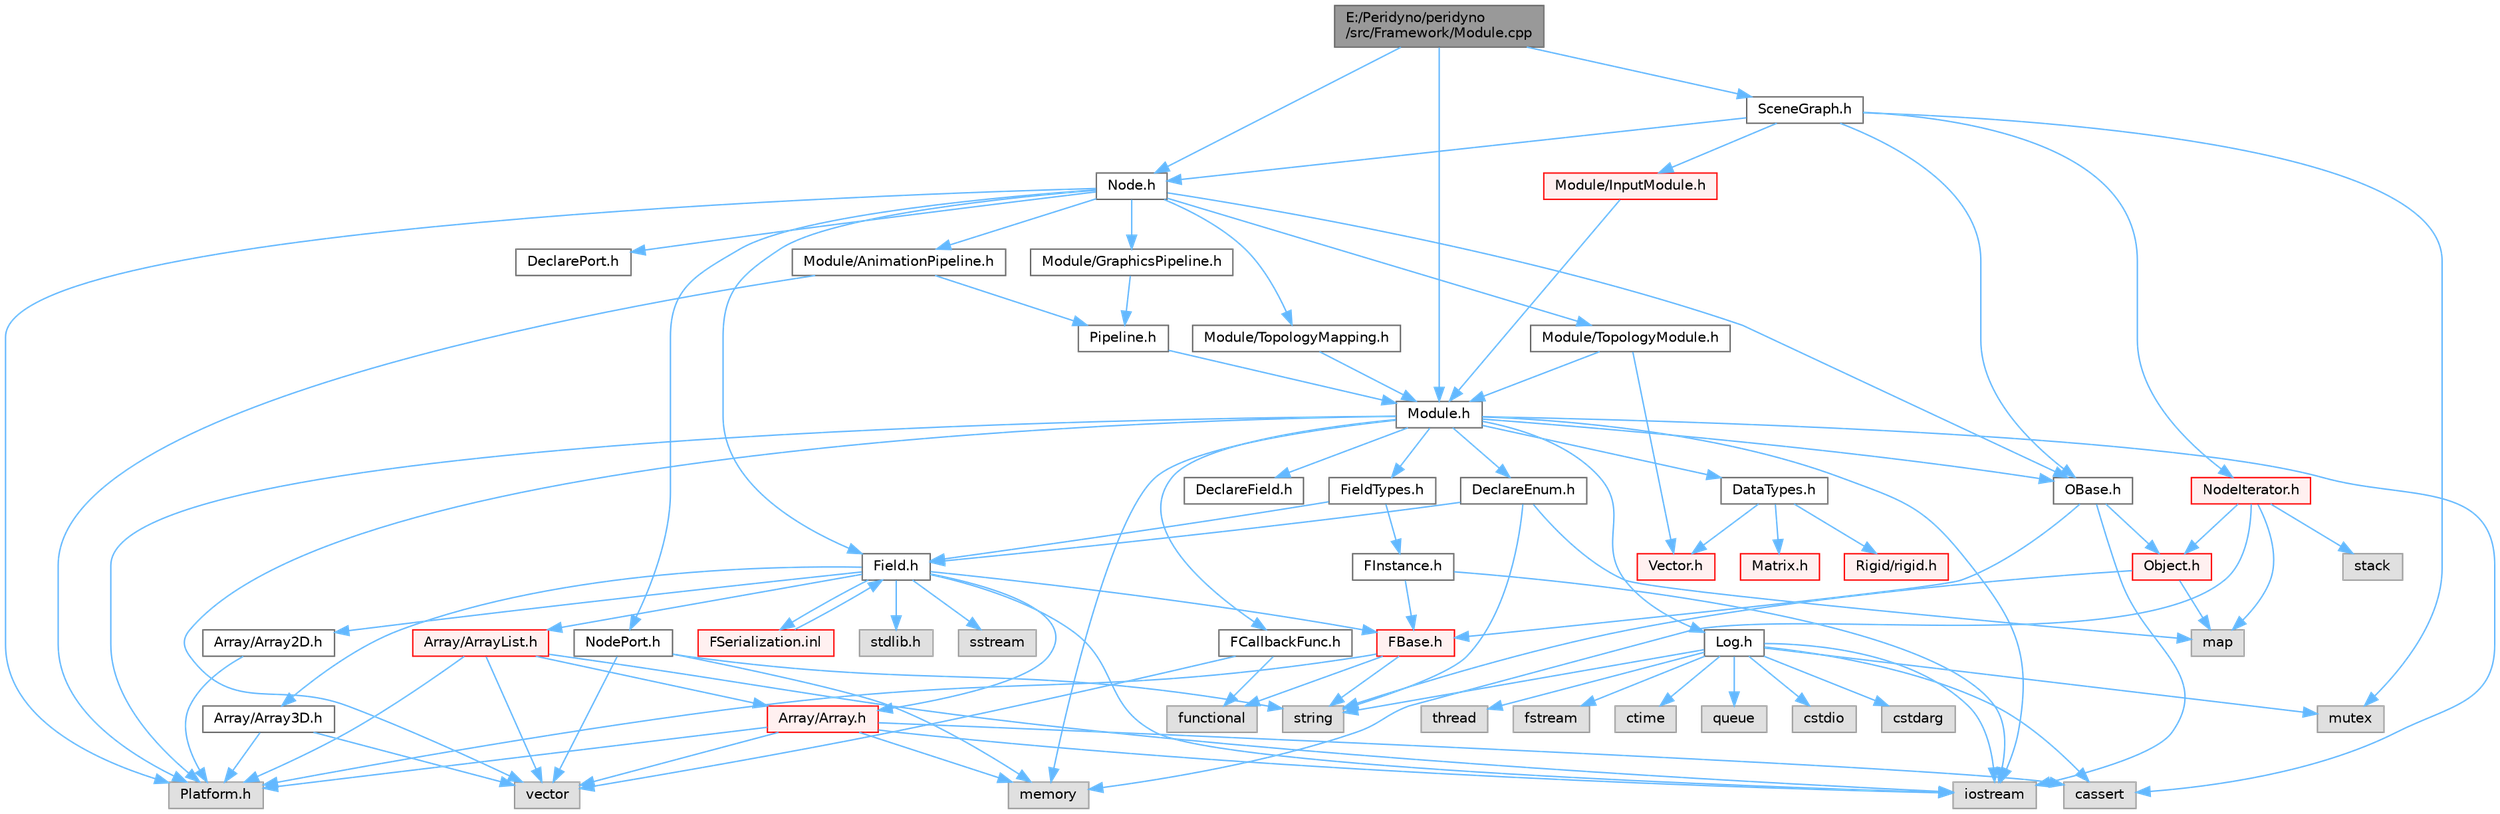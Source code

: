 digraph "E:/Peridyno/peridyno/src/Framework/Module.cpp"
{
 // LATEX_PDF_SIZE
  bgcolor="transparent";
  edge [fontname=Helvetica,fontsize=10,labelfontname=Helvetica,labelfontsize=10];
  node [fontname=Helvetica,fontsize=10,shape=box,height=0.2,width=0.4];
  Node1 [id="Node000001",label="E:/Peridyno/peridyno\l/src/Framework/Module.cpp",height=0.2,width=0.4,color="gray40", fillcolor="grey60", style="filled", fontcolor="black",tooltip=" "];
  Node1 -> Node2 [id="edge1_Node000001_Node000002",color="steelblue1",style="solid",tooltip=" "];
  Node2 [id="Node000002",label="Module.h",height=0.2,width=0.4,color="grey40", fillcolor="white", style="filled",URL="$_module_8h.html",tooltip=" "];
  Node2 -> Node3 [id="edge2_Node000002_Node000003",color="steelblue1",style="solid",tooltip=" "];
  Node3 [id="Node000003",label="Platform.h",height=0.2,width=0.4,color="grey60", fillcolor="#E0E0E0", style="filled",tooltip=" "];
  Node2 -> Node4 [id="edge3_Node000002_Node000004",color="steelblue1",style="solid",tooltip=" "];
  Node4 [id="Node000004",label="memory",height=0.2,width=0.4,color="grey60", fillcolor="#E0E0E0", style="filled",tooltip=" "];
  Node2 -> Node5 [id="edge4_Node000002_Node000005",color="steelblue1",style="solid",tooltip=" "];
  Node5 [id="Node000005",label="vector",height=0.2,width=0.4,color="grey60", fillcolor="#E0E0E0", style="filled",tooltip=" "];
  Node2 -> Node6 [id="edge5_Node000002_Node000006",color="steelblue1",style="solid",tooltip=" "];
  Node6 [id="Node000006",label="cassert",height=0.2,width=0.4,color="grey60", fillcolor="#E0E0E0", style="filled",tooltip=" "];
  Node2 -> Node7 [id="edge6_Node000002_Node000007",color="steelblue1",style="solid",tooltip=" "];
  Node7 [id="Node000007",label="iostream",height=0.2,width=0.4,color="grey60", fillcolor="#E0E0E0", style="filled",tooltip=" "];
  Node2 -> Node8 [id="edge7_Node000002_Node000008",color="steelblue1",style="solid",tooltip=" "];
  Node8 [id="Node000008",label="OBase.h",height=0.2,width=0.4,color="grey40", fillcolor="white", style="filled",URL="$_o_base_8h.html",tooltip=" "];
  Node8 -> Node7 [id="edge8_Node000008_Node000007",color="steelblue1",style="solid",tooltip=" "];
  Node8 -> Node9 [id="edge9_Node000008_Node000009",color="steelblue1",style="solid",tooltip=" "];
  Node9 [id="Node000009",label="FBase.h",height=0.2,width=0.4,color="red", fillcolor="#FFF0F0", style="filled",URL="$_f_base_8h.html",tooltip=" "];
  Node9 -> Node3 [id="edge10_Node000009_Node000003",color="steelblue1",style="solid",tooltip=" "];
  Node9 -> Node12 [id="edge11_Node000009_Node000012",color="steelblue1",style="solid",tooltip=" "];
  Node12 [id="Node000012",label="string",height=0.2,width=0.4,color="grey60", fillcolor="#E0E0E0", style="filled",tooltip=" "];
  Node9 -> Node13 [id="edge12_Node000009_Node000013",color="steelblue1",style="solid",tooltip=" "];
  Node13 [id="Node000013",label="functional",height=0.2,width=0.4,color="grey60", fillcolor="#E0E0E0", style="filled",tooltip=" "];
  Node8 -> Node15 [id="edge13_Node000008_Node000015",color="steelblue1",style="solid",tooltip=" "];
  Node15 [id="Node000015",label="Object.h",height=0.2,width=0.4,color="red", fillcolor="#FFF0F0", style="filled",URL="$_object_8h.html",tooltip=" "];
  Node15 -> Node12 [id="edge14_Node000015_Node000012",color="steelblue1",style="solid",tooltip=" "];
  Node15 -> Node17 [id="edge15_Node000015_Node000017",color="steelblue1",style="solid",tooltip=" "];
  Node17 [id="Node000017",label="map",height=0.2,width=0.4,color="grey60", fillcolor="#E0E0E0", style="filled",tooltip=" "];
  Node2 -> Node18 [id="edge16_Node000002_Node000018",color="steelblue1",style="solid",tooltip=" "];
  Node18 [id="Node000018",label="Log.h",height=0.2,width=0.4,color="grey40", fillcolor="white", style="filled",URL="$_log_8h.html",tooltip=" "];
  Node18 -> Node19 [id="edge17_Node000018_Node000019",color="steelblue1",style="solid",tooltip=" "];
  Node19 [id="Node000019",label="mutex",height=0.2,width=0.4,color="grey60", fillcolor="#E0E0E0", style="filled",tooltip=" "];
  Node18 -> Node20 [id="edge18_Node000018_Node000020",color="steelblue1",style="solid",tooltip=" "];
  Node20 [id="Node000020",label="thread",height=0.2,width=0.4,color="grey60", fillcolor="#E0E0E0", style="filled",tooltip=" "];
  Node18 -> Node12 [id="edge19_Node000018_Node000012",color="steelblue1",style="solid",tooltip=" "];
  Node18 -> Node21 [id="edge20_Node000018_Node000021",color="steelblue1",style="solid",tooltip=" "];
  Node21 [id="Node000021",label="fstream",height=0.2,width=0.4,color="grey60", fillcolor="#E0E0E0", style="filled",tooltip=" "];
  Node18 -> Node7 [id="edge21_Node000018_Node000007",color="steelblue1",style="solid",tooltip=" "];
  Node18 -> Node22 [id="edge22_Node000018_Node000022",color="steelblue1",style="solid",tooltip=" "];
  Node22 [id="Node000022",label="ctime",height=0.2,width=0.4,color="grey60", fillcolor="#E0E0E0", style="filled",tooltip=" "];
  Node18 -> Node23 [id="edge23_Node000018_Node000023",color="steelblue1",style="solid",tooltip=" "];
  Node23 [id="Node000023",label="queue",height=0.2,width=0.4,color="grey60", fillcolor="#E0E0E0", style="filled",tooltip=" "];
  Node18 -> Node24 [id="edge24_Node000018_Node000024",color="steelblue1",style="solid",tooltip=" "];
  Node24 [id="Node000024",label="cstdio",height=0.2,width=0.4,color="grey60", fillcolor="#E0E0E0", style="filled",tooltip=" "];
  Node18 -> Node6 [id="edge25_Node000018_Node000006",color="steelblue1",style="solid",tooltip=" "];
  Node18 -> Node25 [id="edge26_Node000018_Node000025",color="steelblue1",style="solid",tooltip=" "];
  Node25 [id="Node000025",label="cstdarg",height=0.2,width=0.4,color="grey60", fillcolor="#E0E0E0", style="filled",tooltip=" "];
  Node2 -> Node26 [id="edge27_Node000002_Node000026",color="steelblue1",style="solid",tooltip=" "];
  Node26 [id="Node000026",label="DataTypes.h",height=0.2,width=0.4,color="grey40", fillcolor="white", style="filled",URL="$_data_types_8h.html",tooltip=" "];
  Node26 -> Node27 [id="edge28_Node000026_Node000027",color="steelblue1",style="solid",tooltip=" "];
  Node27 [id="Node000027",label="Vector.h",height=0.2,width=0.4,color="red", fillcolor="#FFF0F0", style="filled",URL="$_vector_8h.html",tooltip=" "];
  Node26 -> Node46 [id="edge29_Node000026_Node000046",color="steelblue1",style="solid",tooltip=" "];
  Node46 [id="Node000046",label="Matrix.h",height=0.2,width=0.4,color="red", fillcolor="#FFF0F0", style="filled",URL="$_matrix_8h.html",tooltip=" "];
  Node26 -> Node63 [id="edge30_Node000026_Node000063",color="steelblue1",style="solid",tooltip=" "];
  Node63 [id="Node000063",label="Rigid/rigid.h",height=0.2,width=0.4,color="red", fillcolor="#FFF0F0", style="filled",URL="$rigid_8h.html",tooltip=" "];
  Node2 -> Node67 [id="edge31_Node000002_Node000067",color="steelblue1",style="solid",tooltip=" "];
  Node67 [id="Node000067",label="DeclareEnum.h",height=0.2,width=0.4,color="grey40", fillcolor="white", style="filled",URL="$_declare_enum_8h.html",tooltip=" "];
  Node67 -> Node17 [id="edge32_Node000067_Node000017",color="steelblue1",style="solid",tooltip=" "];
  Node67 -> Node12 [id="edge33_Node000067_Node000012",color="steelblue1",style="solid",tooltip=" "];
  Node67 -> Node68 [id="edge34_Node000067_Node000068",color="steelblue1",style="solid",tooltip=" "];
  Node68 [id="Node000068",label="Field.h",height=0.2,width=0.4,color="grey40", fillcolor="white", style="filled",URL="$_field_8h.html",tooltip=" "];
  Node68 -> Node7 [id="edge35_Node000068_Node000007",color="steelblue1",style="solid",tooltip=" "];
  Node68 -> Node69 [id="edge36_Node000068_Node000069",color="steelblue1",style="solid",tooltip=" "];
  Node69 [id="Node000069",label="stdlib.h",height=0.2,width=0.4,color="grey60", fillcolor="#E0E0E0", style="filled",tooltip=" "];
  Node68 -> Node70 [id="edge37_Node000068_Node000070",color="steelblue1",style="solid",tooltip=" "];
  Node70 [id="Node000070",label="sstream",height=0.2,width=0.4,color="grey60", fillcolor="#E0E0E0", style="filled",tooltip=" "];
  Node68 -> Node9 [id="edge38_Node000068_Node000009",color="steelblue1",style="solid",tooltip=" "];
  Node68 -> Node71 [id="edge39_Node000068_Node000071",color="steelblue1",style="solid",tooltip=" "];
  Node71 [id="Node000071",label="Array/Array.h",height=0.2,width=0.4,color="red", fillcolor="#FFF0F0", style="filled",URL="$_array_8h.html",tooltip=" "];
  Node71 -> Node3 [id="edge40_Node000071_Node000003",color="steelblue1",style="solid",tooltip=" "];
  Node71 -> Node6 [id="edge41_Node000071_Node000006",color="steelblue1",style="solid",tooltip=" "];
  Node71 -> Node5 [id="edge42_Node000071_Node000005",color="steelblue1",style="solid",tooltip=" "];
  Node71 -> Node7 [id="edge43_Node000071_Node000007",color="steelblue1",style="solid",tooltip=" "];
  Node71 -> Node4 [id="edge44_Node000071_Node000004",color="steelblue1",style="solid",tooltip=" "];
  Node68 -> Node72 [id="edge45_Node000068_Node000072",color="steelblue1",style="solid",tooltip=" "];
  Node72 [id="Node000072",label="Array/Array2D.h",height=0.2,width=0.4,color="grey40", fillcolor="white", style="filled",URL="$_array2_d_8h.html",tooltip=" "];
  Node72 -> Node3 [id="edge46_Node000072_Node000003",color="steelblue1",style="solid",tooltip=" "];
  Node68 -> Node73 [id="edge47_Node000068_Node000073",color="steelblue1",style="solid",tooltip=" "];
  Node73 [id="Node000073",label="Array/Array3D.h",height=0.2,width=0.4,color="grey40", fillcolor="white", style="filled",URL="$_array3_d_8h.html",tooltip=" "];
  Node73 -> Node3 [id="edge48_Node000073_Node000003",color="steelblue1",style="solid",tooltip=" "];
  Node73 -> Node5 [id="edge49_Node000073_Node000005",color="steelblue1",style="solid",tooltip=" "];
  Node68 -> Node74 [id="edge50_Node000068_Node000074",color="steelblue1",style="solid",tooltip=" "];
  Node74 [id="Node000074",label="Array/ArrayList.h",height=0.2,width=0.4,color="red", fillcolor="#FFF0F0", style="filled",URL="$_array_list_8h.html",tooltip=" "];
  Node74 -> Node5 [id="edge51_Node000074_Node000005",color="steelblue1",style="solid",tooltip=" "];
  Node74 -> Node7 [id="edge52_Node000074_Node000007",color="steelblue1",style="solid",tooltip=" "];
  Node74 -> Node3 [id="edge53_Node000074_Node000003",color="steelblue1",style="solid",tooltip=" "];
  Node74 -> Node71 [id="edge54_Node000074_Node000071",color="steelblue1",style="solid",tooltip=" "];
  Node68 -> Node80 [id="edge55_Node000068_Node000080",color="steelblue1",style="solid",tooltip=" "];
  Node80 [id="Node000080",label="FSerialization.inl",height=0.2,width=0.4,color="red", fillcolor="#FFF0F0", style="filled",URL="$_f_serialization_8inl.html",tooltip=" "];
  Node80 -> Node68 [id="edge56_Node000080_Node000068",color="steelblue1",style="solid",tooltip=" "];
  Node2 -> Node84 [id="edge57_Node000002_Node000084",color="steelblue1",style="solid",tooltip=" "];
  Node84 [id="Node000084",label="DeclareField.h",height=0.2,width=0.4,color="grey40", fillcolor="white", style="filled",URL="$_declare_field_8h.html",tooltip=" "];
  Node2 -> Node85 [id="edge58_Node000002_Node000085",color="steelblue1",style="solid",tooltip=" "];
  Node85 [id="Node000085",label="FCallbackFunc.h",height=0.2,width=0.4,color="grey40", fillcolor="white", style="filled",URL="$_f_callback_func_8h.html",tooltip=" "];
  Node85 -> Node5 [id="edge59_Node000085_Node000005",color="steelblue1",style="solid",tooltip=" "];
  Node85 -> Node13 [id="edge60_Node000085_Node000013",color="steelblue1",style="solid",tooltip=" "];
  Node2 -> Node86 [id="edge61_Node000002_Node000086",color="steelblue1",style="solid",tooltip=" "];
  Node86 [id="Node000086",label="FieldTypes.h",height=0.2,width=0.4,color="grey40", fillcolor="white", style="filled",URL="$_field_types_8h.html",tooltip=" "];
  Node86 -> Node68 [id="edge62_Node000086_Node000068",color="steelblue1",style="solid",tooltip=" "];
  Node86 -> Node87 [id="edge63_Node000086_Node000087",color="steelblue1",style="solid",tooltip=" "];
  Node87 [id="Node000087",label="FInstance.h",height=0.2,width=0.4,color="grey40", fillcolor="white", style="filled",URL="$_f_instance_8h.html",tooltip=" "];
  Node87 -> Node7 [id="edge64_Node000087_Node000007",color="steelblue1",style="solid",tooltip=" "];
  Node87 -> Node9 [id="edge65_Node000087_Node000009",color="steelblue1",style="solid",tooltip=" "];
  Node1 -> Node88 [id="edge66_Node000001_Node000088",color="steelblue1",style="solid",tooltip=" "];
  Node88 [id="Node000088",label="Node.h",height=0.2,width=0.4,color="grey40", fillcolor="white", style="filled",URL="$_node_8h.html",tooltip=" "];
  Node88 -> Node8 [id="edge67_Node000088_Node000008",color="steelblue1",style="solid",tooltip=" "];
  Node88 -> Node68 [id="edge68_Node000088_Node000068",color="steelblue1",style="solid",tooltip=" "];
  Node88 -> Node3 [id="edge69_Node000088_Node000003",color="steelblue1",style="solid",tooltip=" "];
  Node88 -> Node89 [id="edge70_Node000088_Node000089",color="steelblue1",style="solid",tooltip=" "];
  Node89 [id="Node000089",label="DeclarePort.h",height=0.2,width=0.4,color="grey40", fillcolor="white", style="filled",URL="$_declare_port_8h.html",tooltip=" "];
  Node88 -> Node90 [id="edge71_Node000088_Node000090",color="steelblue1",style="solid",tooltip=" "];
  Node90 [id="Node000090",label="NodePort.h",height=0.2,width=0.4,color="grey40", fillcolor="white", style="filled",URL="$_node_port_8h.html",tooltip=" "];
  Node90 -> Node12 [id="edge72_Node000090_Node000012",color="steelblue1",style="solid",tooltip=" "];
  Node90 -> Node5 [id="edge73_Node000090_Node000005",color="steelblue1",style="solid",tooltip=" "];
  Node90 -> Node4 [id="edge74_Node000090_Node000004",color="steelblue1",style="solid",tooltip=" "];
  Node88 -> Node91 [id="edge75_Node000088_Node000091",color="steelblue1",style="solid",tooltip=" "];
  Node91 [id="Node000091",label="Module/TopologyModule.h",height=0.2,width=0.4,color="grey40", fillcolor="white", style="filled",URL="$_topology_module_8h.html",tooltip=" "];
  Node91 -> Node27 [id="edge76_Node000091_Node000027",color="steelblue1",style="solid",tooltip=" "];
  Node91 -> Node2 [id="edge77_Node000091_Node000002",color="steelblue1",style="solid",tooltip=" "];
  Node88 -> Node92 [id="edge78_Node000088_Node000092",color="steelblue1",style="solid",tooltip=" "];
  Node92 [id="Node000092",label="Module/TopologyMapping.h",height=0.2,width=0.4,color="grey40", fillcolor="white", style="filled",URL="$_topology_mapping_8h.html",tooltip=" "];
  Node92 -> Node2 [id="edge79_Node000092_Node000002",color="steelblue1",style="solid",tooltip=" "];
  Node88 -> Node93 [id="edge80_Node000088_Node000093",color="steelblue1",style="solid",tooltip=" "];
  Node93 [id="Node000093",label="Module/AnimationPipeline.h",height=0.2,width=0.4,color="grey40", fillcolor="white", style="filled",URL="$_animation_pipeline_8h.html",tooltip=" "];
  Node93 -> Node94 [id="edge81_Node000093_Node000094",color="steelblue1",style="solid",tooltip=" "];
  Node94 [id="Node000094",label="Pipeline.h",height=0.2,width=0.4,color="grey40", fillcolor="white", style="filled",URL="$_pipeline_8h.html",tooltip=" "];
  Node94 -> Node2 [id="edge82_Node000094_Node000002",color="steelblue1",style="solid",tooltip=" "];
  Node93 -> Node3 [id="edge83_Node000093_Node000003",color="steelblue1",style="solid",tooltip=" "];
  Node88 -> Node95 [id="edge84_Node000088_Node000095",color="steelblue1",style="solid",tooltip=" "];
  Node95 [id="Node000095",label="Module/GraphicsPipeline.h",height=0.2,width=0.4,color="grey40", fillcolor="white", style="filled",URL="$_graphics_pipeline_8h.html",tooltip=" "];
  Node95 -> Node94 [id="edge85_Node000095_Node000094",color="steelblue1",style="solid",tooltip=" "];
  Node1 -> Node96 [id="edge86_Node000001_Node000096",color="steelblue1",style="solid",tooltip=" "];
  Node96 [id="Node000096",label="SceneGraph.h",height=0.2,width=0.4,color="grey40", fillcolor="white", style="filled",URL="$_scene_graph_8h.html",tooltip=" "];
  Node96 -> Node8 [id="edge87_Node000096_Node000008",color="steelblue1",style="solid",tooltip=" "];
  Node96 -> Node88 [id="edge88_Node000096_Node000088",color="steelblue1",style="solid",tooltip=" "];
  Node96 -> Node97 [id="edge89_Node000096_Node000097",color="steelblue1",style="solid",tooltip=" "];
  Node97 [id="Node000097",label="NodeIterator.h",height=0.2,width=0.4,color="red", fillcolor="#FFF0F0", style="filled",URL="$_node_iterator_8h.html",tooltip=" "];
  Node97 -> Node98 [id="edge90_Node000097_Node000098",color="steelblue1",style="solid",tooltip=" "];
  Node98 [id="Node000098",label="stack",height=0.2,width=0.4,color="grey60", fillcolor="#E0E0E0", style="filled",tooltip=" "];
  Node97 -> Node17 [id="edge91_Node000097_Node000017",color="steelblue1",style="solid",tooltip=" "];
  Node97 -> Node4 [id="edge92_Node000097_Node000004",color="steelblue1",style="solid",tooltip=" "];
  Node97 -> Node15 [id="edge93_Node000097_Node000015",color="steelblue1",style="solid",tooltip=" "];
  Node96 -> Node100 [id="edge94_Node000096_Node000100",color="steelblue1",style="solid",tooltip=" "];
  Node100 [id="Node000100",label="Module/InputModule.h",height=0.2,width=0.4,color="red", fillcolor="#FFF0F0", style="filled",URL="$_input_module_8h.html",tooltip=" "];
  Node100 -> Node2 [id="edge95_Node000100_Node000002",color="steelblue1",style="solid",tooltip=" "];
  Node96 -> Node19 [id="edge96_Node000096_Node000019",color="steelblue1",style="solid",tooltip=" "];
}
